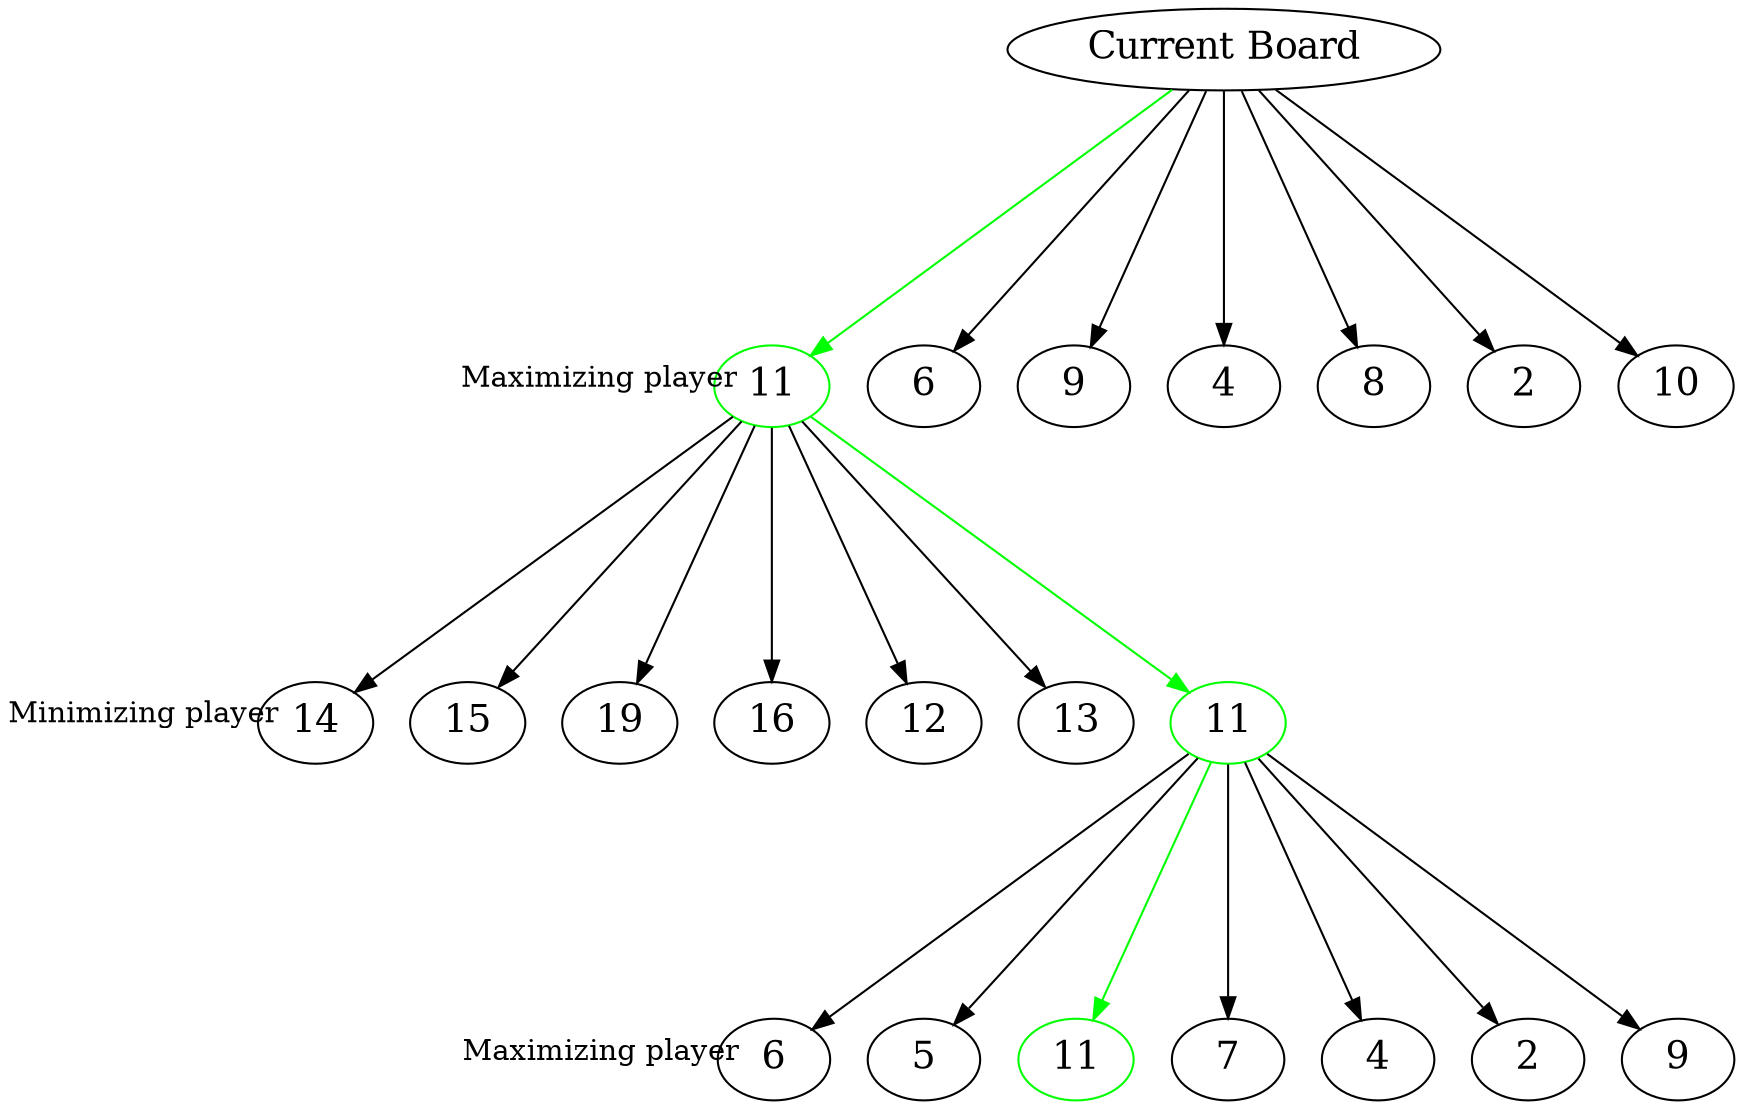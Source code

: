digraph minimax
{
    ranksep=1.7;
    node [fontsize=18,font=consolas];
    Start [label="Current Board"];
    A [label="11", color=green];
    B [label="6"];
    C [label="9"];
    D [label="4"];
    E [label="8"];
    F [label="2"];
    G [label="10"];
    Start -> A [color=green, headlabel="Maximizing player", labeldistance=10.2, labelangle=150];
    Start -> B;
    Start -> C;
    Start -> D;
    Start -> E;
    Start -> F;
    Start -> G;
    A1 [label="14"];
    A2 [label="15"];
    A3 [label="19"];
    A4 [label="16"];
    A5 [label="12"];
    A6 [label="13"];
    A7 [label="11", color=green];
    A -> A1 [headlabel="Minimizing player", labeldistance=10.2, labelangle=150];
    A -> A2;
    A -> A3;
    A -> A4;
    A -> A5;
    A -> A6;
    A -> A7 [color=green];
    H1 [label="6"];
    H2 [label="5"];
    H3 [label="11", color=green];
    H4 [label="7"];
    H5 [label="4"];
    H6 [label="2"];
    H7 [label="9"];
    A7 -> H1 [headlabel="Maximizing player", labeldistance=10.2, labelangle=150];
    A7 -> H2;
    A7 -> H3 [color=green];
    A7 -> H4;
    A7 -> H5;
    A7 -> H6;
    A7 -> H7;
}